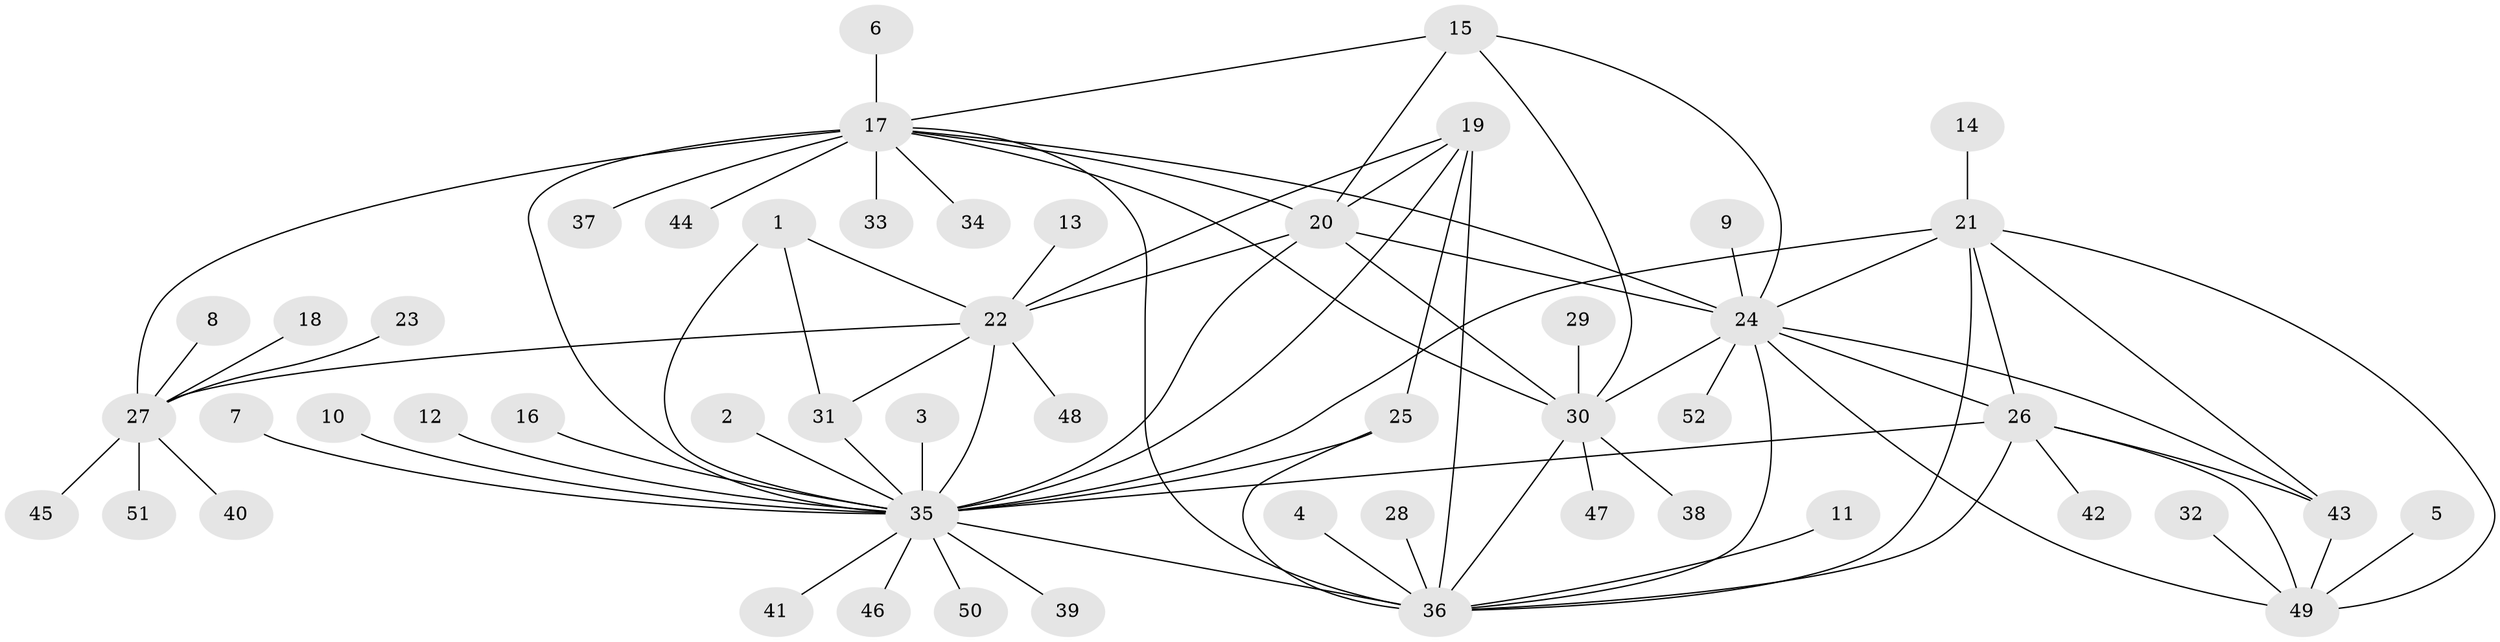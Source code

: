 // original degree distribution, {9: 0.04854368932038835, 7: 0.038834951456310676, 5: 0.02912621359223301, 12: 0.009708737864077669, 6: 0.04854368932038835, 17: 0.009708737864077669, 4: 0.009708737864077669, 8: 0.04854368932038835, 10: 0.009708737864077669, 1: 0.6116504854368932, 2: 0.11650485436893204, 3: 0.019417475728155338}
// Generated by graph-tools (version 1.1) at 2025/26/03/09/25 03:26:41]
// undirected, 52 vertices, 81 edges
graph export_dot {
graph [start="1"]
  node [color=gray90,style=filled];
  1;
  2;
  3;
  4;
  5;
  6;
  7;
  8;
  9;
  10;
  11;
  12;
  13;
  14;
  15;
  16;
  17;
  18;
  19;
  20;
  21;
  22;
  23;
  24;
  25;
  26;
  27;
  28;
  29;
  30;
  31;
  32;
  33;
  34;
  35;
  36;
  37;
  38;
  39;
  40;
  41;
  42;
  43;
  44;
  45;
  46;
  47;
  48;
  49;
  50;
  51;
  52;
  1 -- 22 [weight=2.0];
  1 -- 31 [weight=1.0];
  1 -- 35 [weight=1.0];
  2 -- 35 [weight=1.0];
  3 -- 35 [weight=1.0];
  4 -- 36 [weight=1.0];
  5 -- 49 [weight=1.0];
  6 -- 17 [weight=1.0];
  7 -- 35 [weight=1.0];
  8 -- 27 [weight=1.0];
  9 -- 24 [weight=1.0];
  10 -- 35 [weight=1.0];
  11 -- 36 [weight=1.0];
  12 -- 35 [weight=1.0];
  13 -- 22 [weight=1.0];
  14 -- 21 [weight=1.0];
  15 -- 17 [weight=1.0];
  15 -- 20 [weight=1.0];
  15 -- 24 [weight=1.0];
  15 -- 30 [weight=1.0];
  16 -- 35 [weight=1.0];
  17 -- 20 [weight=1.0];
  17 -- 24 [weight=2.0];
  17 -- 27 [weight=4.0];
  17 -- 30 [weight=2.0];
  17 -- 33 [weight=1.0];
  17 -- 34 [weight=1.0];
  17 -- 35 [weight=2.0];
  17 -- 36 [weight=1.0];
  17 -- 37 [weight=1.0];
  17 -- 44 [weight=1.0];
  18 -- 27 [weight=1.0];
  19 -- 20 [weight=1.0];
  19 -- 22 [weight=1.0];
  19 -- 25 [weight=1.0];
  19 -- 35 [weight=1.0];
  19 -- 36 [weight=2.0];
  20 -- 22 [weight=1.0];
  20 -- 24 [weight=1.0];
  20 -- 30 [weight=1.0];
  20 -- 35 [weight=1.0];
  21 -- 24 [weight=1.0];
  21 -- 26 [weight=1.0];
  21 -- 35 [weight=1.0];
  21 -- 36 [weight=1.0];
  21 -- 43 [weight=1.0];
  21 -- 49 [weight=1.0];
  22 -- 27 [weight=1.0];
  22 -- 31 [weight=2.0];
  22 -- 35 [weight=2.0];
  22 -- 48 [weight=1.0];
  23 -- 27 [weight=1.0];
  24 -- 26 [weight=1.0];
  24 -- 30 [weight=1.0];
  24 -- 36 [weight=1.0];
  24 -- 43 [weight=1.0];
  24 -- 49 [weight=1.0];
  24 -- 52 [weight=1.0];
  25 -- 35 [weight=1.0];
  25 -- 36 [weight=2.0];
  26 -- 35 [weight=1.0];
  26 -- 36 [weight=1.0];
  26 -- 42 [weight=1.0];
  26 -- 43 [weight=1.0];
  26 -- 49 [weight=1.0];
  27 -- 40 [weight=1.0];
  27 -- 45 [weight=1.0];
  27 -- 51 [weight=1.0];
  28 -- 36 [weight=1.0];
  29 -- 30 [weight=1.0];
  30 -- 36 [weight=1.0];
  30 -- 38 [weight=1.0];
  30 -- 47 [weight=1.0];
  31 -- 35 [weight=1.0];
  32 -- 49 [weight=1.0];
  35 -- 36 [weight=2.0];
  35 -- 39 [weight=1.0];
  35 -- 41 [weight=1.0];
  35 -- 46 [weight=1.0];
  35 -- 50 [weight=1.0];
  43 -- 49 [weight=1.0];
}
